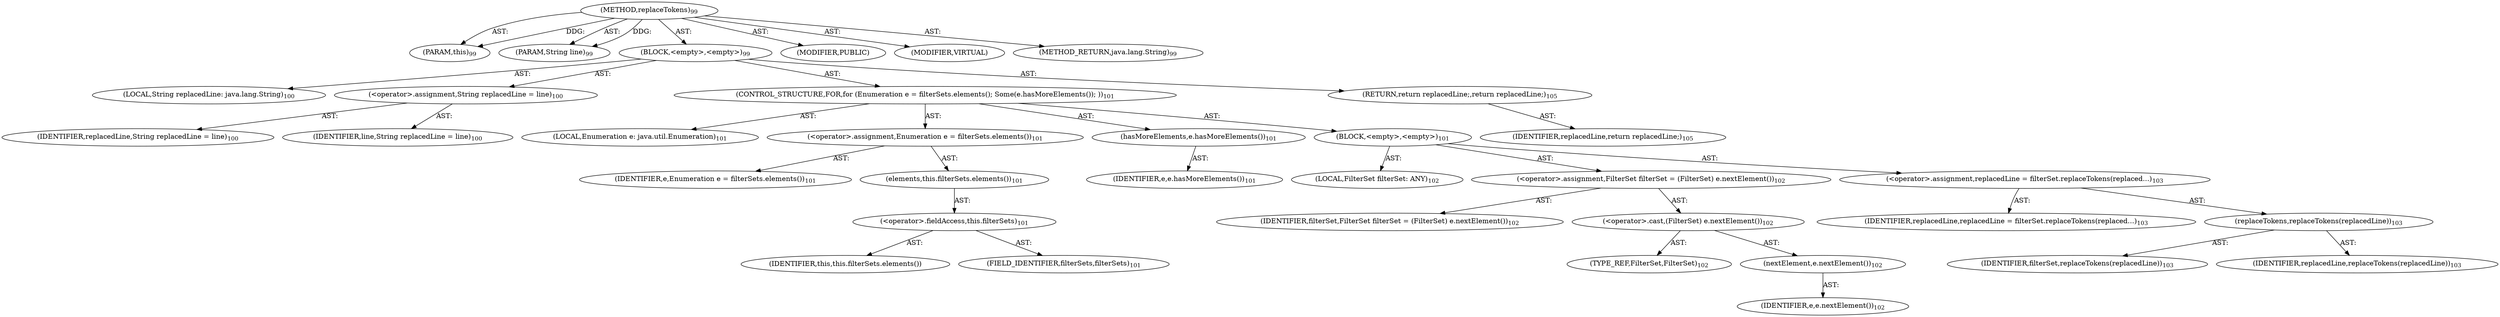 digraph "replaceTokens" {  
"111669149699" [label = <(METHOD,replaceTokens)<SUB>99</SUB>> ]
"115964116997" [label = <(PARAM,this)<SUB>99</SUB>> ]
"115964116998" [label = <(PARAM,String line)<SUB>99</SUB>> ]
"25769803779" [label = <(BLOCK,&lt;empty&gt;,&lt;empty&gt;)<SUB>99</SUB>> ]
"94489280512" [label = <(LOCAL,String replacedLine: java.lang.String)<SUB>100</SUB>> ]
"30064771085" [label = <(&lt;operator&gt;.assignment,String replacedLine = line)<SUB>100</SUB>> ]
"68719476744" [label = <(IDENTIFIER,replacedLine,String replacedLine = line)<SUB>100</SUB>> ]
"68719476745" [label = <(IDENTIFIER,line,String replacedLine = line)<SUB>100</SUB>> ]
"47244640256" [label = <(CONTROL_STRUCTURE,FOR,for (Enumeration e = filterSets.elements(); Some(e.hasMoreElements()); ))<SUB>101</SUB>> ]
"94489280513" [label = <(LOCAL,Enumeration e: java.util.Enumeration)<SUB>101</SUB>> ]
"30064771086" [label = <(&lt;operator&gt;.assignment,Enumeration e = filterSets.elements())<SUB>101</SUB>> ]
"68719476746" [label = <(IDENTIFIER,e,Enumeration e = filterSets.elements())<SUB>101</SUB>> ]
"30064771087" [label = <(elements,this.filterSets.elements())<SUB>101</SUB>> ]
"30064771088" [label = <(&lt;operator&gt;.fieldAccess,this.filterSets)<SUB>101</SUB>> ]
"68719476747" [label = <(IDENTIFIER,this,this.filterSets.elements())> ]
"55834574853" [label = <(FIELD_IDENTIFIER,filterSets,filterSets)<SUB>101</SUB>> ]
"30064771089" [label = <(hasMoreElements,e.hasMoreElements())<SUB>101</SUB>> ]
"68719476748" [label = <(IDENTIFIER,e,e.hasMoreElements())<SUB>101</SUB>> ]
"25769803780" [label = <(BLOCK,&lt;empty&gt;,&lt;empty&gt;)<SUB>101</SUB>> ]
"94489280514" [label = <(LOCAL,FilterSet filterSet: ANY)<SUB>102</SUB>> ]
"30064771090" [label = <(&lt;operator&gt;.assignment,FilterSet filterSet = (FilterSet) e.nextElement())<SUB>102</SUB>> ]
"68719476749" [label = <(IDENTIFIER,filterSet,FilterSet filterSet = (FilterSet) e.nextElement())<SUB>102</SUB>> ]
"30064771091" [label = <(&lt;operator&gt;.cast,(FilterSet) e.nextElement())<SUB>102</SUB>> ]
"180388626432" [label = <(TYPE_REF,FilterSet,FilterSet)<SUB>102</SUB>> ]
"30064771092" [label = <(nextElement,e.nextElement())<SUB>102</SUB>> ]
"68719476750" [label = <(IDENTIFIER,e,e.nextElement())<SUB>102</SUB>> ]
"30064771093" [label = <(&lt;operator&gt;.assignment,replacedLine = filterSet.replaceTokens(replaced...)<SUB>103</SUB>> ]
"68719476751" [label = <(IDENTIFIER,replacedLine,replacedLine = filterSet.replaceTokens(replaced...)<SUB>103</SUB>> ]
"30064771094" [label = <(replaceTokens,replaceTokens(replacedLine))<SUB>103</SUB>> ]
"68719476752" [label = <(IDENTIFIER,filterSet,replaceTokens(replacedLine))<SUB>103</SUB>> ]
"68719476753" [label = <(IDENTIFIER,replacedLine,replaceTokens(replacedLine))<SUB>103</SUB>> ]
"146028888064" [label = <(RETURN,return replacedLine;,return replacedLine;)<SUB>105</SUB>> ]
"68719476754" [label = <(IDENTIFIER,replacedLine,return replacedLine;)<SUB>105</SUB>> ]
"133143986183" [label = <(MODIFIER,PUBLIC)> ]
"133143986184" [label = <(MODIFIER,VIRTUAL)> ]
"128849018883" [label = <(METHOD_RETURN,java.lang.String)<SUB>99</SUB>> ]
  "111669149699" -> "115964116997"  [ label = "AST: "] 
  "111669149699" -> "115964116998"  [ label = "AST: "] 
  "111669149699" -> "25769803779"  [ label = "AST: "] 
  "111669149699" -> "133143986183"  [ label = "AST: "] 
  "111669149699" -> "133143986184"  [ label = "AST: "] 
  "111669149699" -> "128849018883"  [ label = "AST: "] 
  "25769803779" -> "94489280512"  [ label = "AST: "] 
  "25769803779" -> "30064771085"  [ label = "AST: "] 
  "25769803779" -> "47244640256"  [ label = "AST: "] 
  "25769803779" -> "146028888064"  [ label = "AST: "] 
  "30064771085" -> "68719476744"  [ label = "AST: "] 
  "30064771085" -> "68719476745"  [ label = "AST: "] 
  "47244640256" -> "94489280513"  [ label = "AST: "] 
  "47244640256" -> "30064771086"  [ label = "AST: "] 
  "47244640256" -> "30064771089"  [ label = "AST: "] 
  "47244640256" -> "25769803780"  [ label = "AST: "] 
  "30064771086" -> "68719476746"  [ label = "AST: "] 
  "30064771086" -> "30064771087"  [ label = "AST: "] 
  "30064771087" -> "30064771088"  [ label = "AST: "] 
  "30064771088" -> "68719476747"  [ label = "AST: "] 
  "30064771088" -> "55834574853"  [ label = "AST: "] 
  "30064771089" -> "68719476748"  [ label = "AST: "] 
  "25769803780" -> "94489280514"  [ label = "AST: "] 
  "25769803780" -> "30064771090"  [ label = "AST: "] 
  "25769803780" -> "30064771093"  [ label = "AST: "] 
  "30064771090" -> "68719476749"  [ label = "AST: "] 
  "30064771090" -> "30064771091"  [ label = "AST: "] 
  "30064771091" -> "180388626432"  [ label = "AST: "] 
  "30064771091" -> "30064771092"  [ label = "AST: "] 
  "30064771092" -> "68719476750"  [ label = "AST: "] 
  "30064771093" -> "68719476751"  [ label = "AST: "] 
  "30064771093" -> "30064771094"  [ label = "AST: "] 
  "30064771094" -> "68719476752"  [ label = "AST: "] 
  "30064771094" -> "68719476753"  [ label = "AST: "] 
  "146028888064" -> "68719476754"  [ label = "AST: "] 
  "111669149699" -> "115964116997"  [ label = "DDG: "] 
  "111669149699" -> "115964116998"  [ label = "DDG: "] 
}
